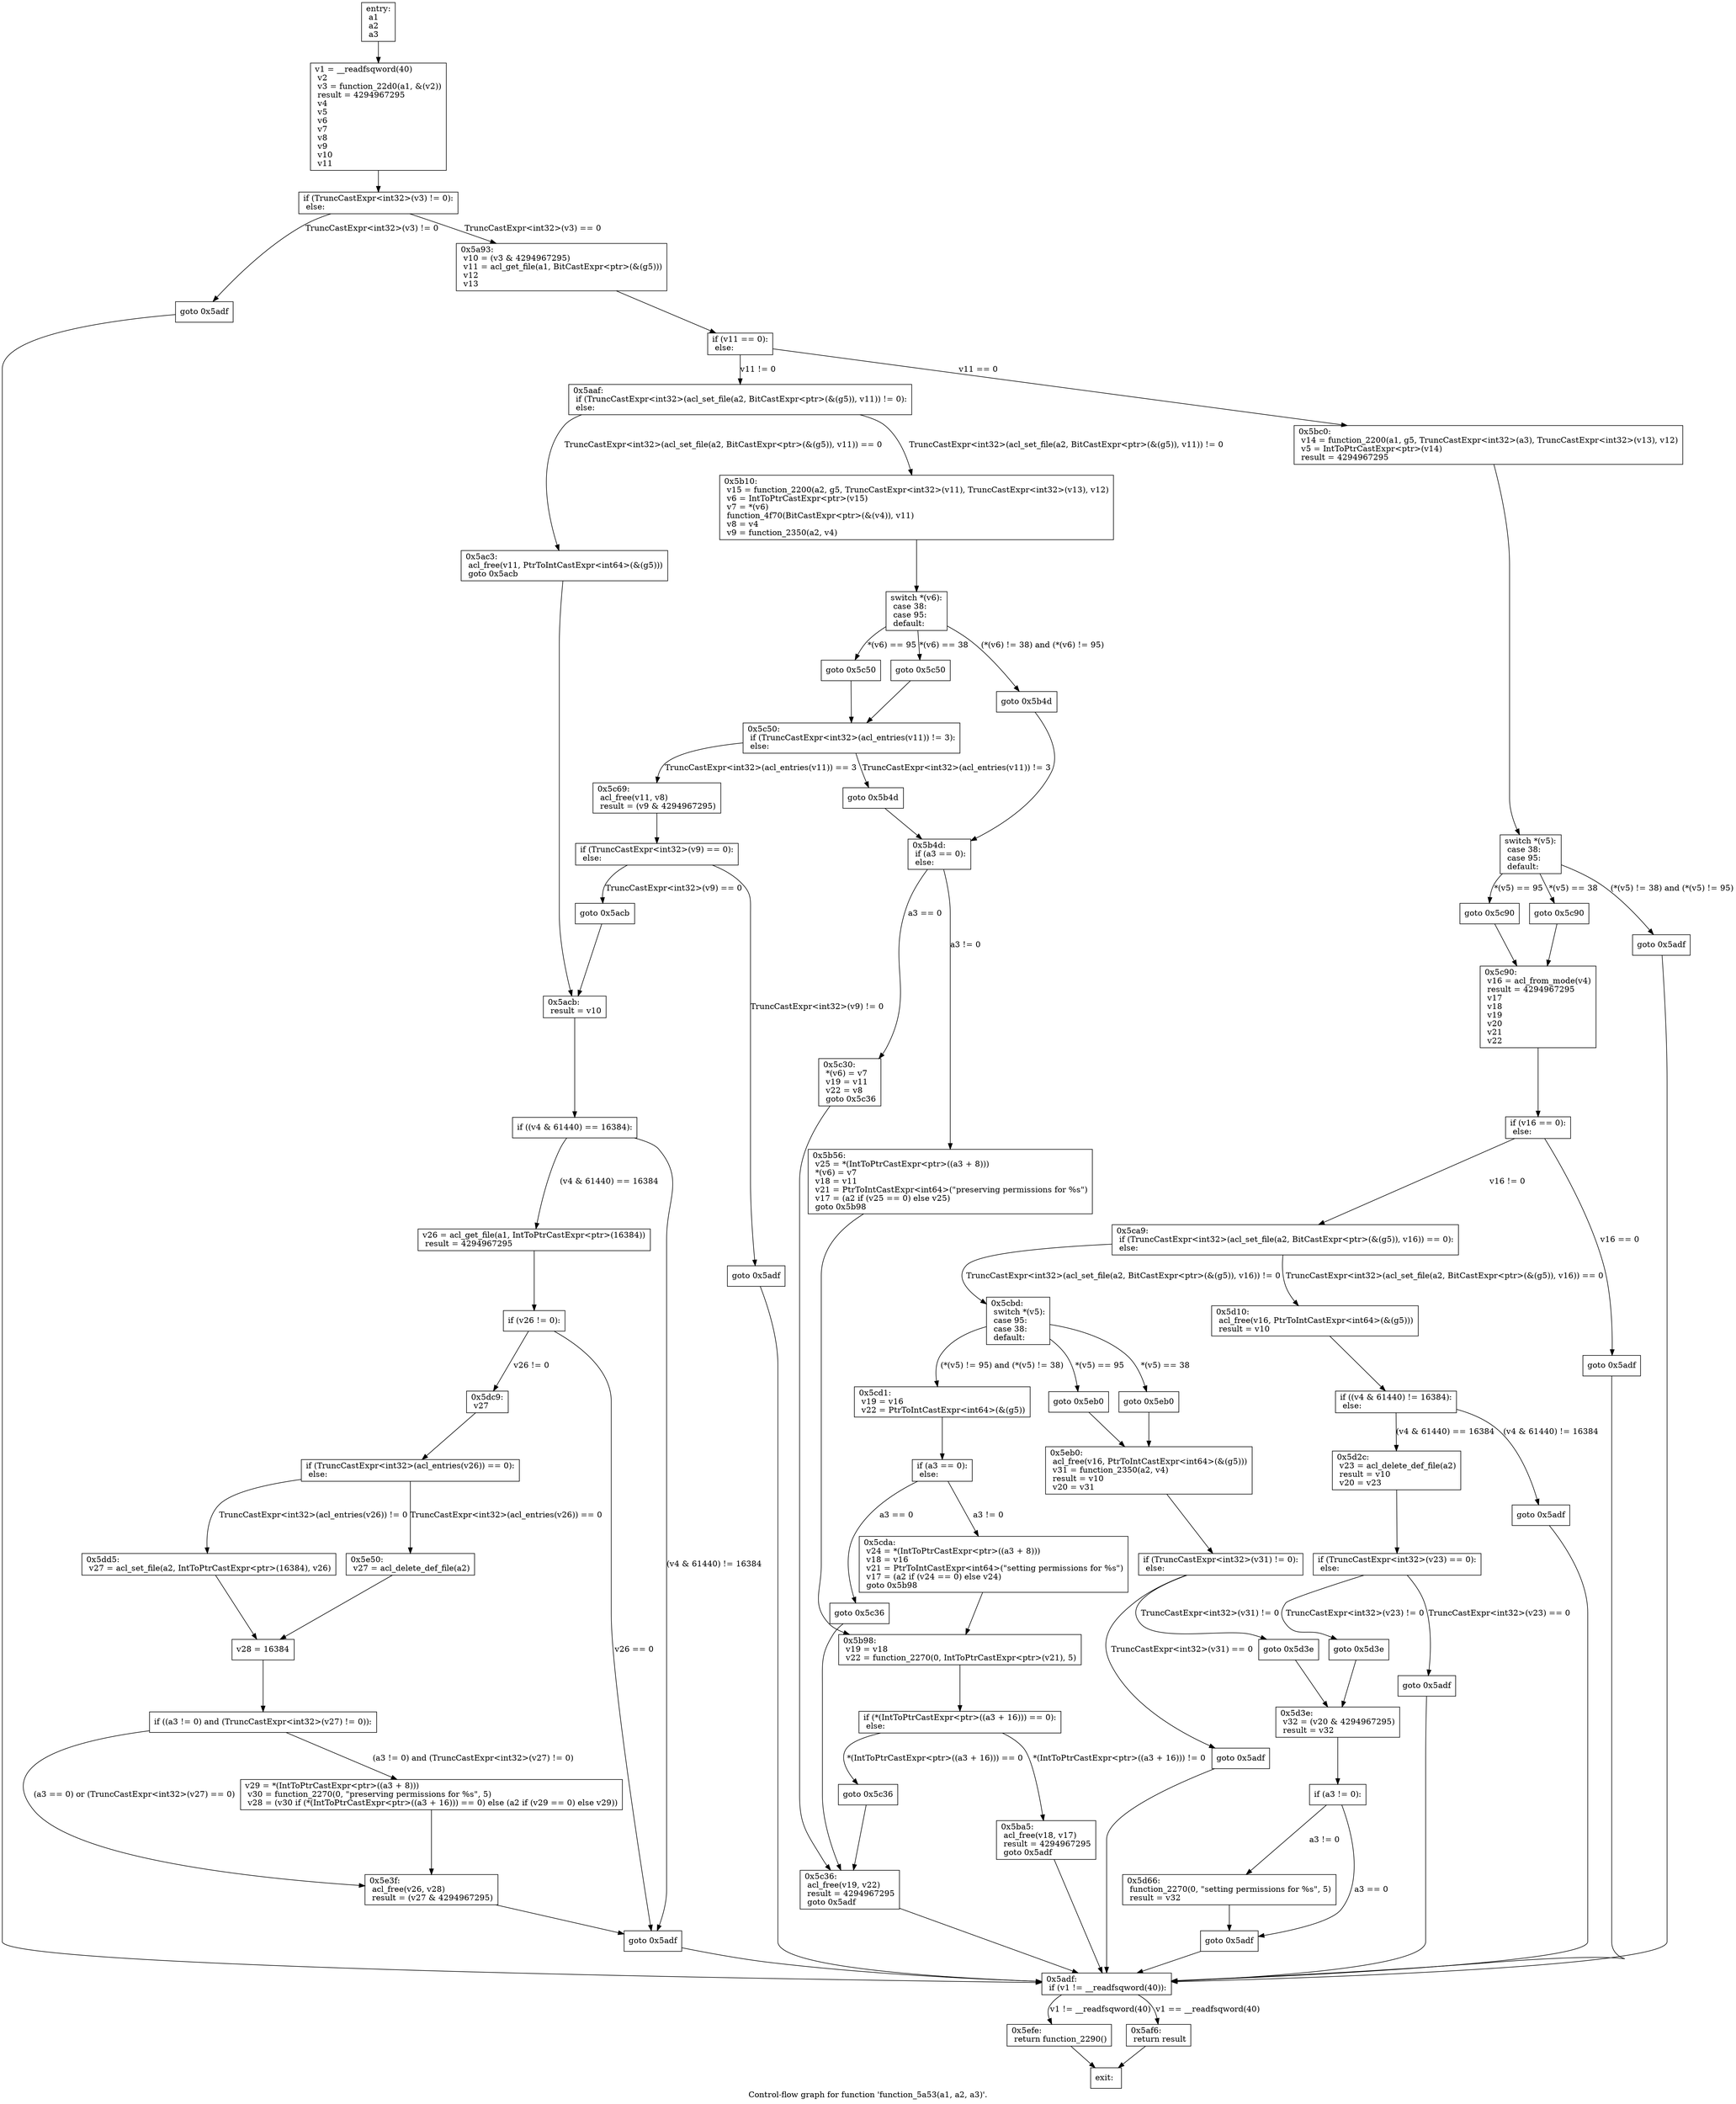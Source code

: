 digraph "Control-flow graph for function 'function_5a53(a1, a2, a3)'." {
  label="Control-flow graph for function 'function_5a53(a1, a2, a3)'.";
  node [shape=record];

  Node081A9D70 [label="{entry:\l  a1\l  a2\l  a3\l}"];
  Node081A9D70 -> Node081A9AA0;
  Node081A9AA0 [label="{  v1 = __readfsqword(40)\l  v2\l  v3 = function_22d0(a1, &(v2))\l  result = 4294967295\l  v4\l  v5\l  v6\l  v7\l  v8\l  v9\l  v10\l  v11\l}"];
  Node081A9AA0 -> Node081A97D0;
  Node081A97D0 [label="{  if (TruncCastExpr\<int32\>(v3) != 0):\l  else:\l}"];
  Node081A97D0 -> Node081A9980 [label="TruncCastExpr\<int32\>(v3) != 0"];
  Node081A97D0 -> Node081A92C0 [label="TruncCastExpr\<int32\>(v3) == 0"];
  Node081A9980 [label="{  goto 0x5adf\l}"];
  Node081A9980 -> Node081A9158;
  Node081A92C0 [label="{0x5a93:\l  v10 = (v3 & 4294967295)\l  v11 = acl_get_file(a1, BitCastExpr\<ptr\>(&(g5)))\l  v12\l  v13\l}"];
  Node081A92C0 -> Node081A91A0;
  Node081A9158 [label="{0x5adf:\l  if (v1 != __readfsqword(40)):\l}"];
  Node081A9158 -> Node081A9308 [label="v1 != __readfsqword(40)"];
  Node081A9158 -> Node081A9278 [label="v1 == __readfsqword(40)"];
  Node081A91A0 [label="{  if (v11 == 0):\l  else:\l}"];
  Node081A91A0 -> Node081A93E0 [label="v11 == 0"];
  Node081A91A0 -> Node081A96B0 [label="v11 != 0"];
  Node081A9308 [label="{0x5efe:\l  return function_2290()\l}"];
  Node081A9308 -> Node081A9E48;
  Node081A9278 [label="{0x5af6:\l  return result\l}"];
  Node081A9278 -> Node081A9E48;
  Node081A93E0 [label="{0x5bc0:\l  v14 = function_2200(a1, g5, TruncCastExpr\<int32\>(a3), TruncCastExpr\<int32\>(v13), v12)\l  v5 = IntToPtrCastExpr\<ptr\>(v14)\l  result = 4294967295\l}"];
  Node081A93E0 -> Node081A9620;
  Node081A96B0 [label="{0x5aaf:\l  if (TruncCastExpr\<int32\>(acl_set_file(a2, BitCastExpr\<ptr\>(&(g5)), v11)) != 0):\l  else:\l}"];
  Node081A96B0 -> Node081AA118 [label="TruncCastExpr\<int32\>(acl_set_file(a2, BitCastExpr\<ptr\>(&(g5)), v11)) != 0"];
  Node081A96B0 -> Node081AA0D0 [label="TruncCastExpr\<int32\>(acl_set_file(a2, BitCastExpr\<ptr\>(&(g5)), v11)) == 0"];
  Node081A9E48 [label="{exit:\l}"];
  Node081A9620 [label="{  switch *(v5):\l  case 38:\l  case 95:\l  default:\l}"];
  Node081A9620 -> Node081A9B30 [label="*(v5) == 38"];
  Node081A9620 -> Node081A9FF8 [label="*(v5) == 95"];
  Node081A9620 -> Node081AA088 [label="(*(v5) != 38) and (*(v5) != 95)"];
  Node081AA118 [label="{0x5b10:\l  v15 = function_2200(a2, g5, TruncCastExpr\<int32\>(v11), TruncCastExpr\<int32\>(v13), v12)\l  v6 = IntToPtrCastExpr\<ptr\>(v15)\l  v7 = *(v6)\l  function_4f70(BitCastExpr\<ptr\>(&(v4)), v11)\l  v8 = v4\l  v9 = function_2350(a2, v4)\l}"];
  Node081AA118 -> Node081A9C98;
  Node081AA0D0 [label="{0x5ac3:\l  acl_free(v11, PtrToIntCastExpr\<int64\>(&(g5)))\l  goto 0x5acb\l}"];
  Node081AA0D0 -> Node081A9DB8;
  Node081A9B30 [label="{  goto 0x5c90\l}"];
  Node081A9B30 -> Node081A9E90;
  Node081A9FF8 [label="{  goto 0x5c90\l}"];
  Node081A9FF8 -> Node081A9E90;
  Node081AA088 [label="{  goto 0x5adf\l}"];
  Node081AA088 -> Node081A9158;
  Node081A9C98 [label="{  switch *(v6):\l  case 38:\l  case 95:\l  default:\l}"];
  Node081A9C98 -> Node081A9C50 [label="*(v6) == 38"];
  Node081A9C98 -> Node081A9F68 [label="*(v6) == 95"];
  Node081A9C98 -> Node081A9D28 [label="(*(v6) != 38) and (*(v6) != 95)"];
  Node081A9DB8 [label="{0x5acb:\l  result = v10\l}"];
  Node081A9DB8 -> Node081A9FB0;
  Node081A9E90 [label="{0x5c90:\l  v16 = acl_from_mode(v4)\l  result = 4294967295\l  v17\l  v18\l  v19\l  v20\l  v21\l  v22\l}"];
  Node081A9E90 -> Node081A9E00;
  Node081A9C50 [label="{  goto 0x5c50\l}"];
  Node081A9C50 -> Node081AA040;
  Node081A9F68 [label="{  goto 0x5c50\l}"];
  Node081A9F68 -> Node081AA040;
  Node081A9D28 [label="{  goto 0x5b4d\l}"];
  Node081A9D28 -> Node081AA238;
  Node081A9FB0 [label="{  if ((v4 & 61440) == 16384):\l}"];
  Node081A9FB0 -> Node081AAB80 [label="(v4 & 61440) == 16384"];
  Node081A9FB0 -> Node081A9ED8 [label="(v4 & 61440) != 16384"];
  Node081A9E00 [label="{  if (v16 == 0):\l  else:\l}"];
  Node081A9E00 -> Node081AA1F0 [label="v16 == 0"];
  Node081A9E00 -> Node081AA280 [label="v16 != 0"];
  Node081AA040 [label="{0x5c50:\l  if (TruncCastExpr\<int32\>(acl_entries(v11)) != 3):\l  else:\l}"];
  Node081AA040 -> Node081AA310 [label="TruncCastExpr\<int32\>(acl_entries(v11)) != 3"];
  Node081AA040 -> Node081A9A58 [label="TruncCastExpr\<int32\>(acl_entries(v11)) == 3"];
  Node081AA238 [label="{0x5b4d:\l  if (a3 == 0):\l  else:\l}"];
  Node081AA238 -> Node081A9BC0 [label="a3 == 0"];
  Node081AA238 -> Node081A9C08 [label="a3 != 0"];
  Node081AAB80 [label="{  v26 = acl_get_file(a1, IntToPtrCastExpr\<ptr\>(16384))\l  result = 4294967295\l}"];
  Node081AAB80 -> Node081AA988;
  Node081A9ED8 [label="{  goto 0x5adf\l}"];
  Node081A9ED8 -> Node081A9158;
  Node081AA1F0 [label="{  goto 0x5adf\l}"];
  Node081AA1F0 -> Node081A9158;
  Node081AA280 [label="{0x5ca9:\l  if (TruncCastExpr\<int32\>(acl_set_file(a2, BitCastExpr\<ptr\>(&(g5)), v16)) == 0):\l  else:\l}"];
  Node081AA280 -> Node081AA358 [label="TruncCastExpr\<int32\>(acl_set_file(a2, BitCastExpr\<ptr\>(&(g5)), v16)) == 0"];
  Node081AA280 -> Node081AA3E8 [label="TruncCastExpr\<int32\>(acl_set_file(a2, BitCastExpr\<ptr\>(&(g5)), v16)) != 0"];
  Node081AA310 [label="{  goto 0x5b4d\l}"];
  Node081AA310 -> Node081AA238;
  Node081A9A58 [label="{0x5c69:\l  acl_free(v11, v8)\l  result = (v9 & 4294967295)\l}"];
  Node081A9A58 -> Node081A9AE8;
  Node081A9BC0 [label="{0x5c30:\l  *(v6) = v7\l  v19 = v11\l  v22 = v8\l  goto 0x5c36\l}"];
  Node081A9BC0 -> Node081AA9D0;
  Node081A9C08 [label="{0x5b56:\l  v25 = *(IntToPtrCastExpr\<ptr\>((a3 + 8)))\l  *(v6) = v7\l  v18 = v11\l  v21 = PtrToIntCastExpr\<int64\>(\"preserving permissions for %s\")\l  v17 = (a2 if (v25 == 0) else v25)\l  goto 0x5b98\l}"];
  Node081A9C08 -> Node081AA508;
  Node081AA988 [label="{  if (v26 != 0):\l}"];
  Node081AA988 -> Node081AA868 [label="v26 != 0"];
  Node081AA988 -> Node081A9ED8 [label="v26 == 0"];
  Node081AA358 [label="{0x5d10:\l  acl_free(v16, PtrToIntCastExpr\<int64\>(&(g5)))\l  result = v10\l}"];
  Node081AA358 -> Node081AABC8;
  Node081AA3E8 [label="{0x5cbd:\l  switch *(v5):\l  case 95:\l  case 38:\l  default:\l}"];
  Node081AA3E8 -> Node081AA478 [label="*(v5) == 95"];
  Node081AA3E8 -> Node081AA598 [label="*(v5) == 38"];
  Node081AA3E8 -> Node081AA6B8 [label="(*(v5) != 95) and (*(v5) != 38)"];
  Node081A9AE8 [label="{  if (TruncCastExpr\<int32\>(v9) == 0):\l  else:\l}"];
  Node081A9AE8 -> Node081AAA18 [label="TruncCastExpr\<int32\>(v9) == 0"];
  Node081A9AE8 -> Node081AAAF0 [label="TruncCastExpr\<int32\>(v9) != 0"];
  Node081AA9D0 [label="{0x5c36:\l  acl_free(v19, v22)\l  result = 4294967295\l  goto 0x5adf\l}"];
  Node081AA9D0 -> Node081A9158;
  Node081AA508 [label="{0x5b98:\l  v19 = v18\l  v22 = function_2270(0, IntToPtrCastExpr\<ptr\>(v21), 5)\l}"];
  Node081AA508 -> Node081AA7D8;
  Node081AA868 [label="{0x5dc9:\l  v27\l}"];
  Node081AA868 -> Node081AA8F8;
  Node081AABC8 [label="{  if ((v4 & 61440) != 16384):\l  else:\l}"];
  Node081AABC8 -> Node081AA4C0 [label="(v4 & 61440) != 16384"];
  Node081AABC8 -> Node081AA3A0 [label="(v4 & 61440) == 16384"];
  Node081AA478 [label="{  goto 0x5eb0\l}"];
  Node081AA478 -> Node081AAE50;
  Node081AA598 [label="{  goto 0x5eb0\l}"];
  Node081AA598 -> Node081AAE50;
  Node081AA6B8 [label="{0x5cd1:\l  v19 = v16\l  v22 = PtrToIntCastExpr\<int64\>(&(g5))\l}"];
  Node081AA6B8 -> Node081AA700;
  Node081AAA18 [label="{  goto 0x5acb\l}"];
  Node081AAA18 -> Node081A9DB8;
  Node081AAAF0 [label="{  goto 0x5adf\l}"];
  Node081AAAF0 -> Node081A9158;
  Node081AA7D8 [label="{  if (*(IntToPtrCastExpr\<ptr\>((a3 + 16))) == 0):\l  else:\l}"];
  Node081AA7D8 -> Node081AB1B0 [label="*(IntToPtrCastExpr\<ptr\>((a3 + 16))) == 0"];
  Node081AA7D8 -> Node081AAF28 [label="*(IntToPtrCastExpr\<ptr\>((a3 + 16))) != 0"];
  Node081AA8F8 [label="{  if (TruncCastExpr\<int32\>(acl_entries(v26)) == 0):\l  else:\l}"];
  Node081AA8F8 -> Node081AB318 [label="TruncCastExpr\<int32\>(acl_entries(v26)) == 0"];
  Node081AA8F8 -> Node081AB360 [label="TruncCastExpr\<int32\>(acl_entries(v26)) != 0"];
  Node081AA4C0 [label="{  goto 0x5adf\l}"];
  Node081AA4C0 -> Node081A9158;
  Node081AA3A0 [label="{0x5d2c:\l  v23 = acl_delete_def_file(a2)\l  result = v10\l  v20 = v23\l}"];
  Node081AA3A0 -> Node081AA430;
  Node081AAE50 [label="{0x5eb0:\l  acl_free(v16, PtrToIntCastExpr\<int64\>(&(g5)))\l  v31 = function_2350(a2, v4)\l  result = v10\l  v20 = v31\l}"];
  Node081AAE50 -> Node081AACA0;
  Node081AA700 [label="{  if (a3 == 0):\l  else:\l}"];
  Node081AA700 -> Node081AAD30 [label="a3 == 0"];
  Node081AA700 -> Node081AAD78 [label="a3 != 0"];
  Node081AB1B0 [label="{  goto 0x5c36\l}"];
  Node081AB1B0 -> Node081AA9D0;
  Node081AAF28 [label="{0x5ba5:\l  acl_free(v18, v17)\l  result = 4294967295\l  goto 0x5adf\l}"];
  Node081AAF28 -> Node081A9158;
  Node081AB318 [label="{0x5e50:\l  v27 = acl_delete_def_file(a2)\l}"];
  Node081AB318 -> Node081AA790;
  Node081AB360 [label="{0x5dd5:\l  v27 = acl_set_file(a2, IntToPtrCastExpr\<ptr\>(16384), v26)\l}"];
  Node081AB360 -> Node081AA790;
  Node081AA430 [label="{  if (TruncCastExpr\<int32\>(v23) == 0):\l  else:\l}"];
  Node081AA430 -> Node081AB090 [label="TruncCastExpr\<int32\>(v23) == 0"];
  Node081AA430 -> Node081AB0D8 [label="TruncCastExpr\<int32\>(v23) != 0"];
  Node081AACA0 [label="{  if (TruncCastExpr\<int32\>(v31) != 0):\l  else:\l}"];
  Node081AACA0 -> Node081AB3F0 [label="TruncCastExpr\<int32\>(v31) != 0"];
  Node081AACA0 -> Node081AB480 [label="TruncCastExpr\<int32\>(v31) == 0"];
  Node081AAD30 [label="{  goto 0x5c36\l}"];
  Node081AAD30 -> Node081AA9D0;
  Node081AAD78 [label="{0x5cda:\l  v24 = *(IntToPtrCastExpr\<ptr\>((a3 + 8)))\l  v18 = v16\l  v21 = PtrToIntCastExpr\<int64\>(\"setting permissions for %s\")\l  v17 = (a2 if (v24 == 0) else v24)\l  goto 0x5b98\l}"];
  Node081AAD78 -> Node081AA508;
  Node081AA790 [label="{  v28 = 16384\l}"];
  Node081AA790 -> Node081AA8B0;
  Node081AB090 [label="{  goto 0x5adf\l}"];
  Node081AB090 -> Node081A9158;
  Node081AB0D8 [label="{  goto 0x5d3e\l}"];
  Node081AB0D8 -> Node081AAC10;
  Node081AB3F0 [label="{  goto 0x5d3e\l}"];
  Node081AB3F0 -> Node081AAC10;
  Node081AB480 [label="{  goto 0x5adf\l}"];
  Node081AB480 -> Node081A9158;
  Node081AA8B0 [label="{  if ((a3 != 0) and (TruncCastExpr\<int32\>(v27) != 0)):\l}"];
  Node081AA8B0 -> Node081AB288 [label="(a3 != 0) and (TruncCastExpr\<int32\>(v27) != 0)"];
  Node081AA8B0 -> Node081AA940 [label="(a3 == 0) or (TruncCastExpr\<int32\>(v27) == 0)"];
  Node081AAC10 [label="{0x5d3e:\l  v32 = (v20 & 4294967295)\l  result = v32\l}"];
  Node081AAC10 -> Node081AAB38;
  Node081AB288 [label="{  v29 = *(IntToPtrCastExpr\<ptr\>((a3 + 8)))\l  v30 = function_2270(0, \"preserving permissions for %s\", 5)\l  v28 = (v30 if (*(IntToPtrCastExpr\<ptr\>((a3 + 16))) == 0) else (a2 if (v29 == 0) else v29))\l}"];
  Node081AB288 -> Node081AA940;
  Node081AA940 [label="{0x5e3f:\l  acl_free(v26, v28)\l  result = (v27 & 4294967295)\l}"];
  Node081AA940 -> Node081A9ED8;
  Node081AAB38 [label="{  if (a3 != 0):\l}"];
  Node081AAB38 -> Node081AB1F8 [label="a3 != 0"];
  Node081AAB38 -> Node081AA670 [label="a3 == 0"];
  Node081AB1F8 [label="{0x5d66:\l  function_2270(0, \"setting permissions for %s\", 5)\l  result = v32\l}"];
  Node081AB1F8 -> Node081AA670;
  Node081AA670 [label="{  goto 0x5adf\l}"];
  Node081AA670 -> Node081A9158;

}
